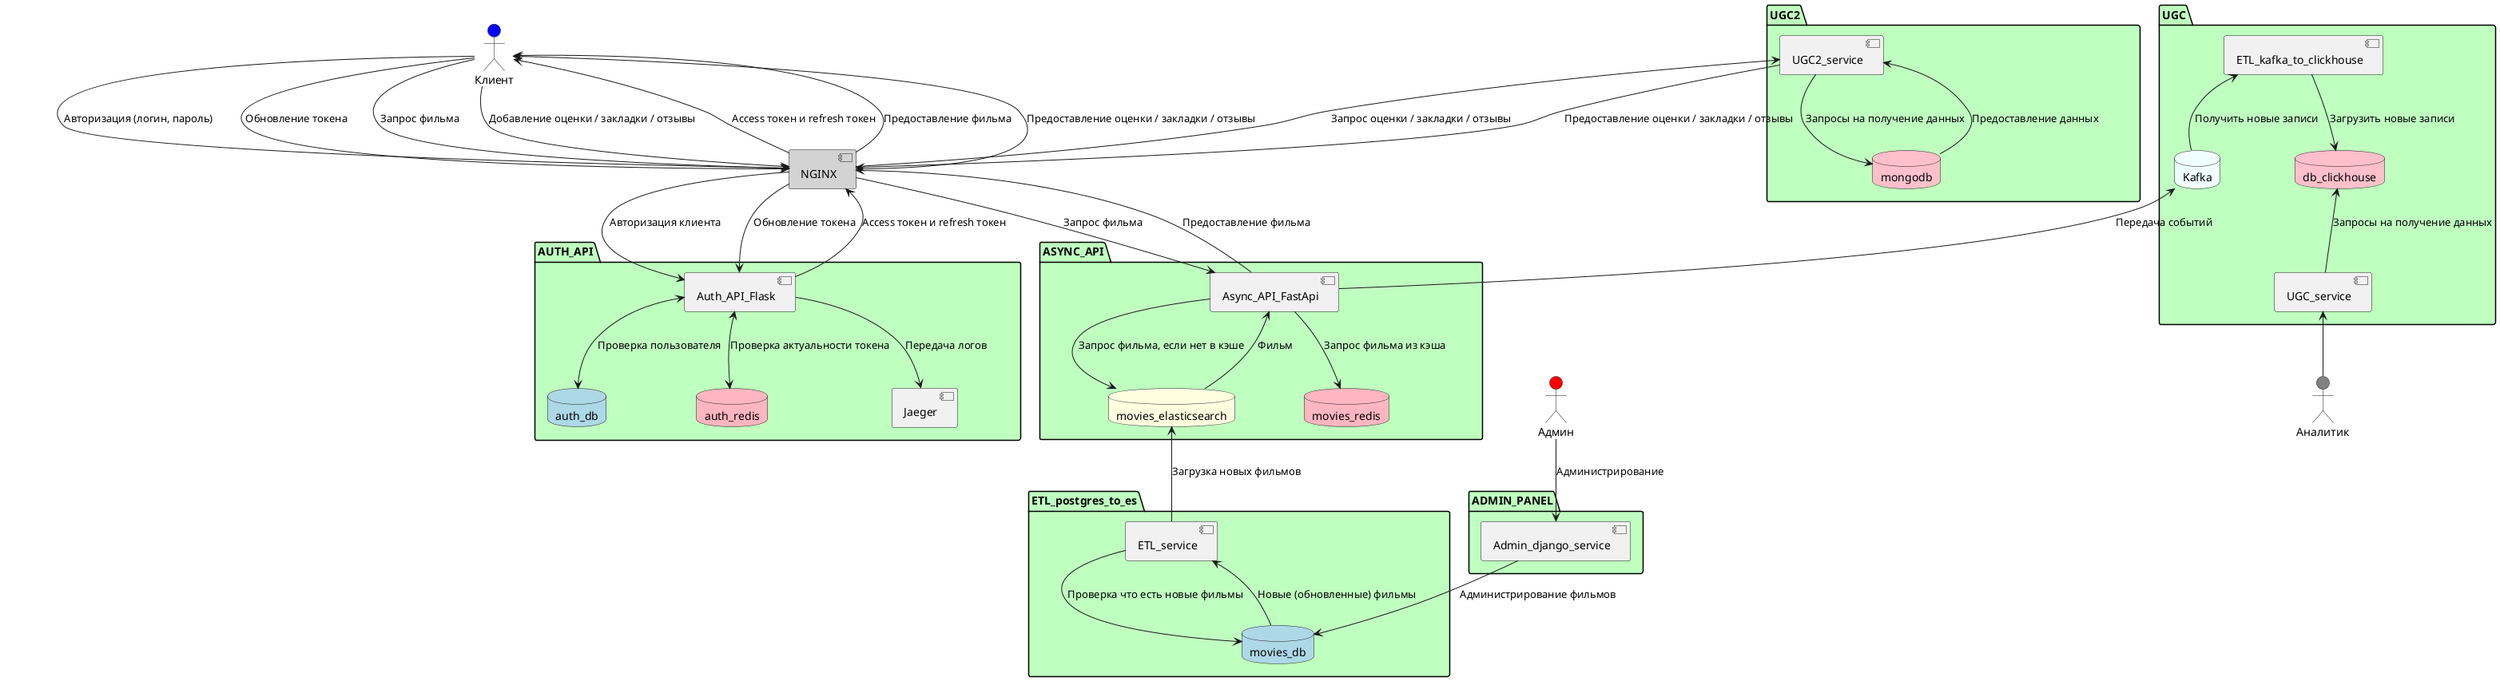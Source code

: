 @startuml
skinparam componentStyle uml2
skinparam PackageBackgroundColor #bfffc0
actor Клиент as Client #Blue
actor Админ as Admin #Red
actor Аналитик as Analyst #Grey

component NGINX #LightGrey


package ADMIN_PANEL {
    component Admin_django_service
}

package AUTH_API {
    component Auth_API_Flask
    database auth_db #LightBlue
    database auth_redis #LightPink
    component Jaeger
}

package ASYNC_API {
    component Async_API_FastApi
    database movies_redis #LightPink
    database movies_elasticsearch #LightYellow
}

package ETL_postgres_to_es {
    component ETL_service
    database movies_db #LightBlue
}


package UGC {
    component UGC_service
    component ETL_kafka_to_clickhouse
    database db_clickhouse #Pink
    database Kafka #Azure
}

package UGC2 {
    component UGC2_service
    database mongodb #Pink
}


Admin_django_service-->movies_db: Администрирование фильмов
Admin-->Admin_django_service: Администрирование

ETL_service-->movies_db: Проверка что есть новые фильмы
ETL_service<--movies_db: Новые (обновленные) фильмы
ETL_service-up->movies_elasticsearch: Загрузка новых фильмов

Client-->NGINX: Авторизация (логин, пароль)
Client-->NGINX: Обновление токена
NGINX-->Auth_API_Flask: Авторизация клиента
NGINX-->Auth_API_Flask: Обновление токена
Auth_API_Flask<-->auth_redis: Проверка актуальности токена
Auth_API_Flask<-->auth_db: Проверка пользователя
Auth_API_Flask-->NGINX: Access токен и refresh токен
NGINX-->Client: Access токен и refresh токен
Auth_API_Flask-->Jaeger: Передача логов
'Admin<-->Auth_API_Flask: Администрирование ролей и прав

Client-->NGINX: Запрос фильма
NGINX-down->Async_API_FastApi: Запрос фильма
Async_API_FastApi-->movies_redis: Запрос фильма из кэша
Async_API_FastApi-->movies_elasticsearch: Запрос фильма, если нет в кэше
Async_API_FastApi<--movies_elasticsearch: Фильм
Async_API_FastApi-->NGINX: Предоставление фильма
NGINX-->Client: Предоставление фильма

ETL_kafka_to_clickhouse<--Kafka: Получить новые записи
ETL_kafka_to_clickhouse-->db_clickhouse: Загрузить новые записи
UGC_service-up->db_clickhouse: Запросы на получение данных
Async_API_FastApi-up->Kafka: Передача событий
Analyst-up->UGC_service

Client-->NGINX: Добавление оценки / закладки / отзывы
NGINX-up->UGC2_service: Запрос оценки / закладки / отзывы
UGC2_service-->mongodb: Запросы на получение данных
mongodb-->UGC2_service: Предоставление данных
UGC2_service-->NGINX: Предоставление оценки / закладки / отзывы
NGINX-->Client: Предоставление оценки / закладки / отзывы

@enduml